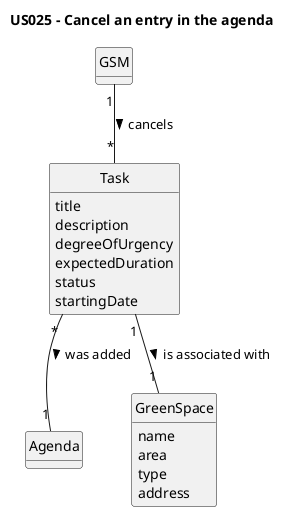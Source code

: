 @startuml
skinparam monochrome true
skinparam packageStyle rectangle
skinparam shadowing false

'left to right direction

skinparam classAttributeIconSize 0

hide circle
hide methods

title US025 - Cancel an entry in the agenda

class Agenda {
}

class Task {
    title
    description
    degreeOfUrgency
    expectedDuration
    status
    startingDate
}

class GSM {
}

class GreenSpace {
    name
    area
    type
    address
}


Task "*" -- "1" Agenda : was added >
Task "1" -- "1" GreenSpace : is associated with >
GSM "1" -- "*" Task : cancels >
@enduml